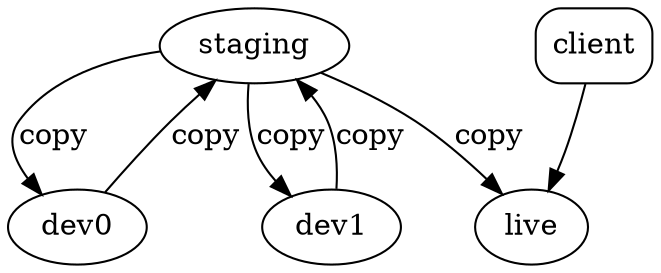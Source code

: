 digraph g{
  staging -> dev0 [label = "copy"]
  dev0 -> staging [label = "copy"]
  staging -> dev1 [label = "copy"]
  dev1 -> staging [label = "copy"]
  staging -> live [label = "copy"]
  client -> live 

  client [shape = "box", style = "rounded"]
}
